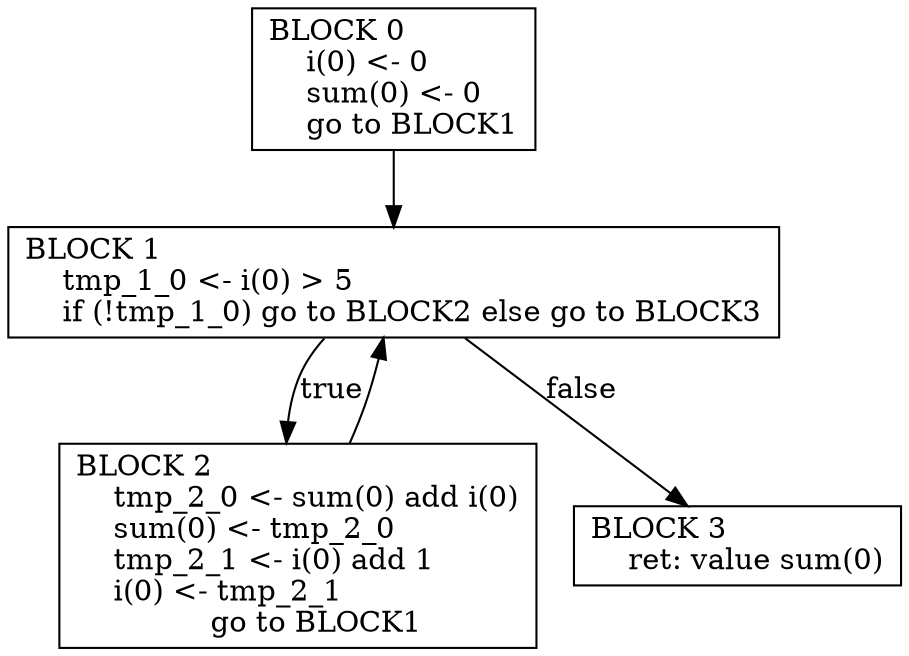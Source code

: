 digraph G{
node [shape=box nojustify=false]
0 [label="BLOCK 0\l    i(0) <- 0\l    sum(0) <- 0\l    go to BLOCK1"]
0 -> 1
1 [label="BLOCK 1\l    tmp_1_0 <- i(0) > 5\l    if (!tmp_1_0) go to BLOCK2 else go to BLOCK3"]
1 -> 2 [label=true]
1 -> 3 [label=false]
2 [label="BLOCK 2\l    tmp_2_0 <- sum(0) add i(0)\l    sum(0) <- tmp_2_0\l    tmp_2_1 <- i(0) add 1\l    i(0) <- tmp_2_1\l    go to BLOCK1"]
2 -> 1
3 [label="BLOCK 3\l    ret: value sum(0)"]
}
